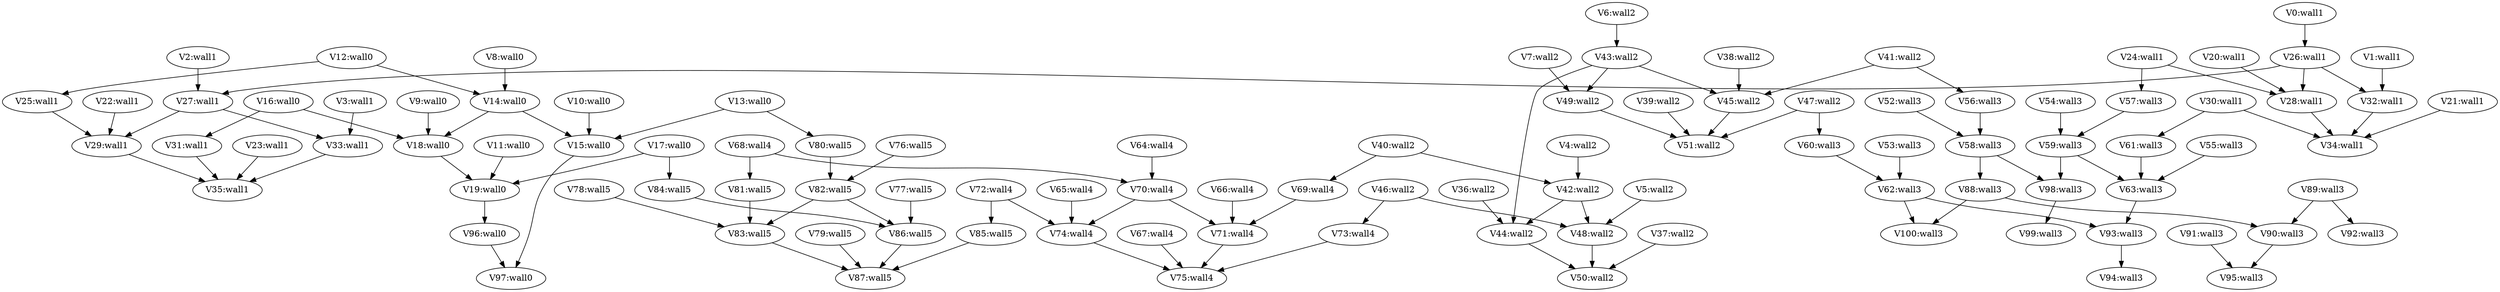 digraph G {
 V0 [label="V0:wall1"]
 V1 [label="V1:wall1"]
 V2 [label="V2:wall1"]
 V3 [label="V3:wall1"]
 V4 [label="V4:wall2"]
 V5 [label="V5:wall2"]
 V6 [label="V6:wall2"]
 V7 [label="V7:wall2"]
 V8 [label="V8:wall0"]
 V9 [label="V9:wall0"]
 V10 [label="V10:wall0"]
 V11 [label="V11:wall0"]
 V12 [label="V12:wall0"]
 V13 [label="V13:wall0"]
 V14 [label="V14:wall0"]
 V15 [label="V15:wall0"]
 V16 [label="V16:wall0"]
 V17 [label="V17:wall0"]
 V18 [label="V18:wall0"]
 V19 [label="V19:wall0"]
 V20 [label="V20:wall1"]
 V21 [label="V21:wall1"]
 V22 [label="V22:wall1"]
 V23 [label="V23:wall1"]
 V24 [label="V24:wall1"]
 V25 [label="V25:wall1"]
 V26 [label="V26:wall1"]
 V27 [label="V27:wall1"]
 V28 [label="V28:wall1"]
 V29 [label="V29:wall1"]
 V30 [label="V30:wall1"]
 V31 [label="V31:wall1"]
 V32 [label="V32:wall1"]
 V33 [label="V33:wall1"]
 V34 [label="V34:wall1"]
 V35 [label="V35:wall1"]
 V36 [label="V36:wall2"]
 V37 [label="V37:wall2"]
 V38 [label="V38:wall2"]
 V39 [label="V39:wall2"]
 V40 [label="V40:wall2"]
 V41 [label="V41:wall2"]
 V42 [label="V42:wall2"]
 V43 [label="V43:wall2"]
 V44 [label="V44:wall2"]
 V45 [label="V45:wall2"]
 V46 [label="V46:wall2"]
 V47 [label="V47:wall2"]
 V48 [label="V48:wall2"]
 V49 [label="V49:wall2"]
 V50 [label="V50:wall2"]
 V51 [label="V51:wall2"]
 V52 [label="V52:wall3"]
 V53 [label="V53:wall3"]
 V54 [label="V54:wall3"]
 V55 [label="V55:wall3"]
 V56 [label="V56:wall3"]
 V57 [label="V57:wall3"]
 V58 [label="V58:wall3"]
 V59 [label="V59:wall3"]
 V60 [label="V60:wall3"]
 V61 [label="V61:wall3"]
 V62 [label="V62:wall3"]
 V63 [label="V63:wall3"]
 V64 [label="V64:wall4"]
 V65 [label="V65:wall4"]
 V66 [label="V66:wall4"]
 V67 [label="V67:wall4"]
 V68 [label="V68:wall4"]
 V69 [label="V69:wall4"]
 V70 [label="V70:wall4"]
 V71 [label="V71:wall4"]
 V72 [label="V72:wall4"]
 V73 [label="V73:wall4"]
 V74 [label="V74:wall4"]
 V75 [label="V75:wall4"]
 V76 [label="V76:wall5"]
 V77 [label="V77:wall5"]
 V78 [label="V78:wall5"]
 V79 [label="V79:wall5"]
 V80 [label="V80:wall5"]
 V81 [label="V81:wall5"]
 V82 [label="V82:wall5"]
 V83 [label="V83:wall5"]
 V84 [label="V84:wall5"]
 V85 [label="V85:wall5"]
 V86 [label="V86:wall5"]
 V87 [label="V87:wall5"]
 V88 [label="V88:wall3"]
 V89 [label="V89:wall3"]
 V90 [label="V90:wall3"]
 V91 [label="V91:wall3"]
 V92 [label="V92:wall3"]
 V93 [label="V93:wall3"]
 V94 [label="V94:wall3"]
 V95 [label="V95:wall3"]
 V96 [label="V96:wall0"]
 V97 [label="V97:wall0"]
 V98 [label="V98:wall3"]
 V99 [label="V99:wall3"]
 V100 [label="V100:wall3"]
 V8 -> V14
 V10 -> V15
 V12 -> V14
 V13 -> V15
 V14 -> V15
 V9 -> V18
 V14 -> V18
 V11 -> V19
 V16 -> V18
 V17 -> V19
 V18 -> V19
 V0 -> V26
 V2 -> V27
 V20 -> V28
 V22 -> V29
 V26 -> V27
 V24 -> V28
 V26 -> V28
 V25 -> V29
 V27 -> V29
 V1 -> V32
 V26 -> V32
 V3 -> V33
 V27 -> V33
 V21 -> V34
 V28 -> V34
 V23 -> V35
 V29 -> V35
 V30 -> V34
 V32 -> V34
 V31 -> V35
 V33 -> V35
 V4 -> V42
 V6 -> V43
 V36 -> V44
 V38 -> V45
 V40 -> V42
 V42 -> V44
 V43 -> V44
 V41 -> V45
 V43 -> V45
 V5 -> V48
 V42 -> V48
 V7 -> V49
 V43 -> V49
 V37 -> V50
 V44 -> V50
 V39 -> V51
 V45 -> V51
 V46 -> V48
 V48 -> V50
 V47 -> V51
 V49 -> V51
 V52 -> V58
 V54 -> V59
 V56 -> V58
 V57 -> V59
 V53 -> V62
 V55 -> V63
 V59 -> V63
 V60 -> V62
 V61 -> V63
 V64 -> V70
 V66 -> V71
 V68 -> V70
 V69 -> V71
 V70 -> V71
 V65 -> V74
 V70 -> V74
 V67 -> V75
 V71 -> V75
 V72 -> V74
 V73 -> V75
 V74 -> V75
 V76 -> V82
 V78 -> V83
 V80 -> V82
 V81 -> V83
 V82 -> V83
 V77 -> V86
 V82 -> V86
 V79 -> V87
 V83 -> V87
 V84 -> V86
 V85 -> V87
 V86 -> V87
 V58 -> V88
 V88 -> V90
 V89 -> V90
 V89 -> V92
 V62 -> V93
 V63 -> V93
 V93 -> V94
 V90 -> V95
 V91 -> V95
 V19 -> V96
 V15 -> V97
 V96 -> V97
 V58 -> V98
 V59 -> V98
 V98 -> V99
 V62 -> V100
 V88 -> V100
 V12 -> V25
 V16 -> V31
 V24 -> V57
 V30 -> V61
 V41 -> V56
 V47 -> V60
 V40 -> V69
 V46 -> V73
 V68 -> V81
 V72 -> V85
 V13 -> V80
 V17 -> V84
}

